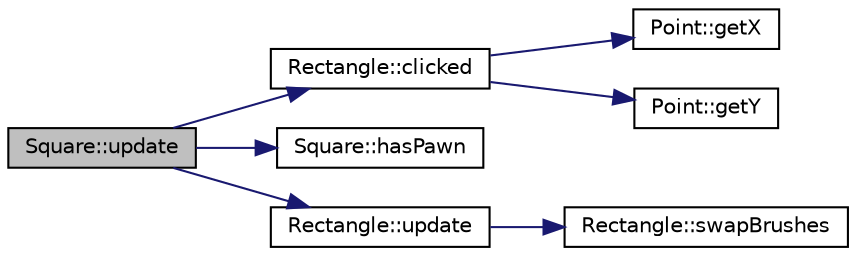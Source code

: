 digraph "Square::update"
{
 // LATEX_PDF_SIZE
  bgcolor="transparent";
  edge [fontname="Helvetica",fontsize="10",labelfontname="Helvetica",labelfontsize="10"];
  node [fontname="Helvetica",fontsize="10",shape=record];
  rankdir="LR";
  Node1 [label="Square::update",height=0.2,width=0.4,color="black", fillcolor="grey75", style="filled", fontcolor="black",tooltip=" "];
  Node1 -> Node2 [color="midnightblue",fontsize="10",style="solid",fontname="Helvetica"];
  Node2 [label="Rectangle::clicked",height=0.2,width=0.4,color="black",URL="$de/d00/classRectangle.html#a0027f561c0ca4dfd6180ee3395532264",tooltip=" "];
  Node2 -> Node3 [color="midnightblue",fontsize="10",style="solid",fontname="Helvetica"];
  Node3 [label="Point::getX",height=0.2,width=0.4,color="black",URL="$dc/d4f/classPoint.html#a29c44ec7c7279e02629645a06cdaf7d5",tooltip=" "];
  Node2 -> Node4 [color="midnightblue",fontsize="10",style="solid",fontname="Helvetica"];
  Node4 [label="Point::getY",height=0.2,width=0.4,color="black",URL="$dc/d4f/classPoint.html#a2371ffadbe245d12a8f556d0a976521b",tooltip=" "];
  Node1 -> Node5 [color="midnightblue",fontsize="10",style="solid",fontname="Helvetica"];
  Node5 [label="Square::hasPawn",height=0.2,width=0.4,color="black",URL="$d3/d72/classSquare.html#a75b9ac39d3718749b5b6e39d1eda7cc0",tooltip=" "];
  Node1 -> Node6 [color="midnightblue",fontsize="10",style="solid",fontname="Helvetica"];
  Node6 [label="Rectangle::update",height=0.2,width=0.4,color="black",URL="$de/d00/classRectangle.html#a330c91f51bf2e98ae3d5964ea9dc1550",tooltip=" "];
  Node6 -> Node7 [color="midnightblue",fontsize="10",style="solid",fontname="Helvetica"];
  Node7 [label="Rectangle::swapBrushes",height=0.2,width=0.4,color="black",URL="$de/d00/classRectangle.html#a611c84dab66326ea6c1ff7ac759e8601",tooltip=" "];
}
